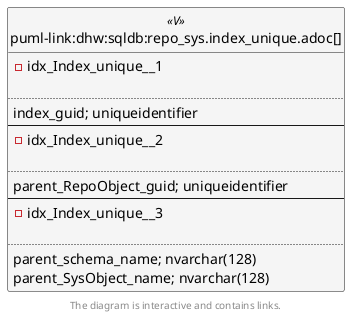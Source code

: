 @startuml
left to right direction
'top to bottom direction
hide circle
'avoide "." issues:
set namespaceSeparator none


skinparam class {
  BackgroundColor White
  BackgroundColor<<FN>> Yellow
  BackgroundColor<<FS>> Yellow
  BackgroundColor<<FT>> LightGray
  BackgroundColor<<IF>> Yellow
  BackgroundColor<<IS>> Yellow
  BackgroundColor<<P>> Aqua
  BackgroundColor<<PC>> Aqua
  BackgroundColor<<SN>> Yellow
  BackgroundColor<<SO>> SlateBlue
  BackgroundColor<<TF>> LightGray
  BackgroundColor<<TR>> Tomato
  BackgroundColor<<U>> White
  BackgroundColor<<V>> WhiteSmoke
  BackgroundColor<<X>> Aqua
  BackgroundColor<<external>> AliceBlue
}


entity "puml-link:dhw:sqldb:repo_sys.index_unique.adoc[]" as repo_sys.Index_unique << V >> {
- idx_Index_unique__1

..
index_guid; uniqueidentifier
--
- idx_Index_unique__2

..
parent_RepoObject_guid; uniqueidentifier
--
- idx_Index_unique__3

..
parent_schema_name; nvarchar(128)
parent_SysObject_name; nvarchar(128)
}

footer The diagram is interactive and contains links.
@enduml

